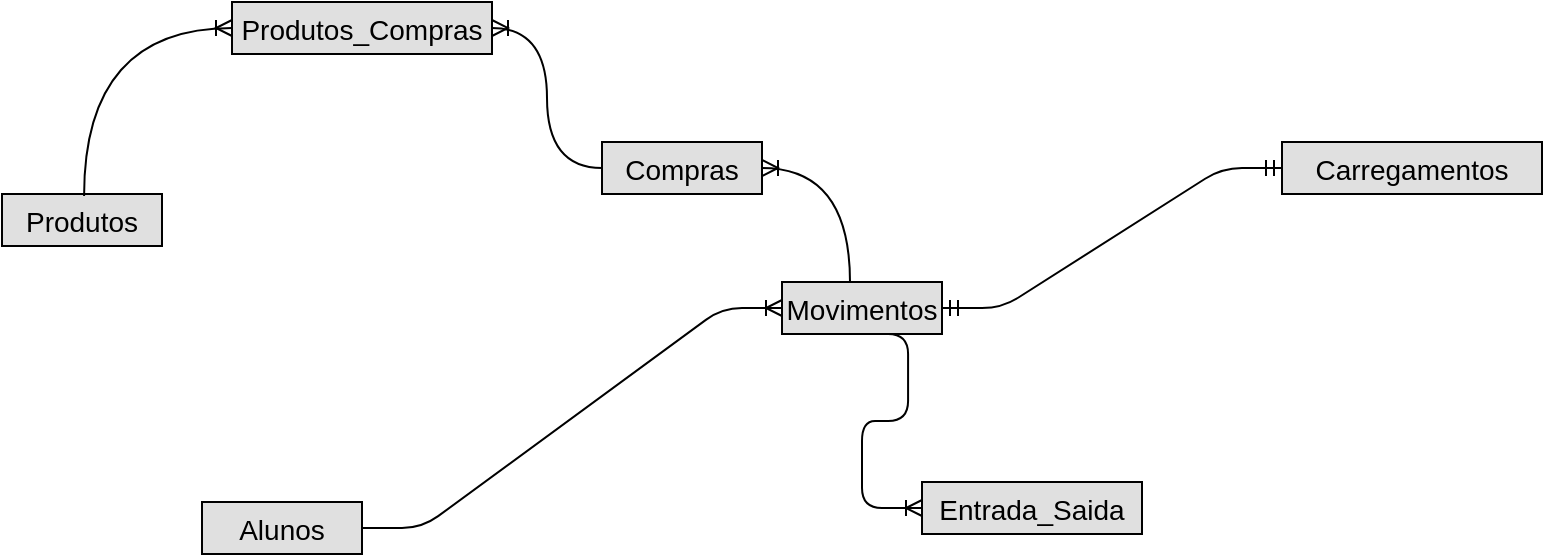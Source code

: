 <mxfile version="12.1.3" pages="1"><diagram id="arbzceA_V7uP1p8H9APM" name="Page-1"><mxGraphModel dx="1408" dy="633" grid="1" gridSize="10" guides="1" tooltips="1" connect="1" arrows="1" fold="1" page="1" pageScale="1" pageWidth="827" pageHeight="1169" math="0" shadow="0"><root><mxCell id="0"/><mxCell id="1" parent="0"/><mxCell id="nWrpzmWIp2Bzm9L974ei-1" value="Compras" style="text;align=center;verticalAlign=middle;spacingLeft=4;spacingRight=4;strokeColor=#000000;fillColor=#e0e0e0;rotatable=0;points=[[0,0.5],[1,0.5]];portConstraint=eastwest;fontSize=14;" vertex="1" parent="1"><mxGeometry x="330" y="100" width="80" height="26" as="geometry"/></mxCell><mxCell id="nWrpzmWIp2Bzm9L974ei-2" value="Movimentos" style="text;align=center;verticalAlign=middle;spacingLeft=4;spacingRight=4;strokeColor=#000000;fillColor=#e0e0e0;rotatable=0;points=[[0,0.5],[1,0.5]];portConstraint=eastwest;fontSize=14;" vertex="1" parent="1"><mxGeometry x="420" y="170" width="80" height="26" as="geometry"/></mxCell><mxCell id="nWrpzmWIp2Bzm9L974ei-3" value="Alunos" style="text;align=center;verticalAlign=middle;spacingLeft=4;spacingRight=4;strokeColor=#000000;fillColor=#e0e0e0;rotatable=0;points=[[0,0.5],[1,0.5]];portConstraint=eastwest;fontSize=14;" vertex="1" parent="1"><mxGeometry x="130" y="280" width="80" height="26" as="geometry"/></mxCell><mxCell id="nWrpzmWIp2Bzm9L974ei-4" value="Entrada_Saida" style="text;align=center;verticalAlign=middle;spacingLeft=4;spacingRight=4;strokeColor=#000000;fillColor=#e0e0e0;rotatable=0;points=[[0,0.5],[1,0.5]];portConstraint=eastwest;fontSize=14;" vertex="1" parent="1"><mxGeometry x="490" y="270" width="110" height="26" as="geometry"/></mxCell><mxCell id="nWrpzmWIp2Bzm9L974ei-5" value="Carregamentos" style="text;align=center;verticalAlign=middle;spacingLeft=4;spacingRight=4;strokeColor=#000000;fillColor=#e0e0e0;rotatable=0;points=[[0,0.5],[1,0.5]];portConstraint=eastwest;fontSize=14;" vertex="1" parent="1"><mxGeometry x="670" y="100" width="130" height="26" as="geometry"/></mxCell><mxCell id="nWrpzmWIp2Bzm9L974ei-6" value="Produtos" style="text;align=center;verticalAlign=middle;spacingLeft=4;spacingRight=4;strokeColor=#000000;fillColor=#e0e0e0;rotatable=0;points=[[0,0.5],[1,0.5]];portConstraint=eastwest;fontSize=14;" vertex="1" parent="1"><mxGeometry x="30" y="126" width="80" height="26" as="geometry"/></mxCell><mxCell id="nWrpzmWIp2Bzm9L974ei-7" value="" style="edgeStyle=entityRelationEdgeStyle;fontSize=12;html=1;endArrow=ERoneToMany;exitX=1;exitY=0.5;exitDx=0;exitDy=0;entryX=0;entryY=0.5;entryDx=0;entryDy=0;" edge="1" parent="1" source="nWrpzmWIp2Bzm9L974ei-3" target="nWrpzmWIp2Bzm9L974ei-2"><mxGeometry width="100" height="100" relative="1" as="geometry"><mxPoint x="170" y="410" as="sourcePoint"/><mxPoint x="270" y="310" as="targetPoint"/></mxGeometry></mxCell><mxCell id="nWrpzmWIp2Bzm9L974ei-9" value="" style="edgeStyle=entityRelationEdgeStyle;fontSize=12;html=1;endArrow=ERoneToMany;exitX=0.413;exitY=1;exitDx=0;exitDy=0;exitPerimeter=0;entryX=0;entryY=0.5;entryDx=0;entryDy=0;" edge="1" parent="1" source="nWrpzmWIp2Bzm9L974ei-2" target="nWrpzmWIp2Bzm9L974ei-4"><mxGeometry width="100" height="100" relative="1" as="geometry"><mxPoint x="370" y="430" as="sourcePoint"/><mxPoint x="470" y="330" as="targetPoint"/></mxGeometry></mxCell><mxCell id="nWrpzmWIp2Bzm9L974ei-10" value="" style="edgeStyle=entityRelationEdgeStyle;fontSize=12;html=1;endArrow=ERmandOne;startArrow=ERmandOne;exitX=1;exitY=0.5;exitDx=0;exitDy=0;entryX=0;entryY=0.5;entryDx=0;entryDy=0;" edge="1" parent="1" source="nWrpzmWIp2Bzm9L974ei-2" target="nWrpzmWIp2Bzm9L974ei-5"><mxGeometry width="100" height="100" relative="1" as="geometry"><mxPoint x="580" y="260" as="sourcePoint"/><mxPoint x="680" y="160" as="targetPoint"/></mxGeometry></mxCell><mxCell id="nWrpzmWIp2Bzm9L974ei-12" value="" style="fontSize=12;html=1;endArrow=ERoneToMany;rounded=1;exitX=0.425;exitY=0;exitDx=0;exitDy=0;exitPerimeter=0;entryX=1;entryY=0.5;entryDx=0;entryDy=0;edgeStyle=orthogonalEdgeStyle;curved=1;" edge="1" parent="1" source="nWrpzmWIp2Bzm9L974ei-2" target="nWrpzmWIp2Bzm9L974ei-1"><mxGeometry width="100" height="100" relative="1" as="geometry"><mxPoint x="230" y="420" as="sourcePoint"/><mxPoint x="310" y="330" as="targetPoint"/></mxGeometry></mxCell><mxCell id="nWrpzmWIp2Bzm9L974ei-14" value="Produtos_Compras" style="text;align=center;verticalAlign=middle;spacingLeft=4;spacingRight=4;strokeColor=#000000;fillColor=#e0e0e0;rotatable=0;points=[[0,0.5],[1,0.5]];portConstraint=eastwest;fontSize=14;" vertex="1" parent="1"><mxGeometry x="145" y="30" width="130" height="26" as="geometry"/></mxCell><mxCell id="nWrpzmWIp2Bzm9L974ei-15" value="" style="edgeStyle=orthogonalEdgeStyle;fontSize=12;html=1;endArrow=ERoneToMany;entryX=1;entryY=0.5;entryDx=0;entryDy=0;curved=1;exitX=0;exitY=0.5;exitDx=0;exitDy=0;" edge="1" parent="1" source="nWrpzmWIp2Bzm9L974ei-1" target="nWrpzmWIp2Bzm9L974ei-14"><mxGeometry width="100" height="100" relative="1" as="geometry"><mxPoint x="250" y="130" as="sourcePoint"/><mxPoint x="350" y="350" as="targetPoint"/></mxGeometry></mxCell><mxCell id="nWrpzmWIp2Bzm9L974ei-16" value="" style="edgeStyle=orthogonalEdgeStyle;fontSize=12;html=1;endArrow=ERoneToMany;curved=1;exitX=0.513;exitY=0.038;exitDx=0;exitDy=0;exitPerimeter=0;entryX=0;entryY=0.5;entryDx=0;entryDy=0;" edge="1" parent="1" source="nWrpzmWIp2Bzm9L974ei-6" target="nWrpzmWIp2Bzm9L974ei-14"><mxGeometry width="100" height="100" relative="1" as="geometry"><mxPoint x="140" y="230" as="sourcePoint"/><mxPoint x="170" y="90" as="targetPoint"/></mxGeometry></mxCell></root></mxGraphModel></diagram></mxfile>